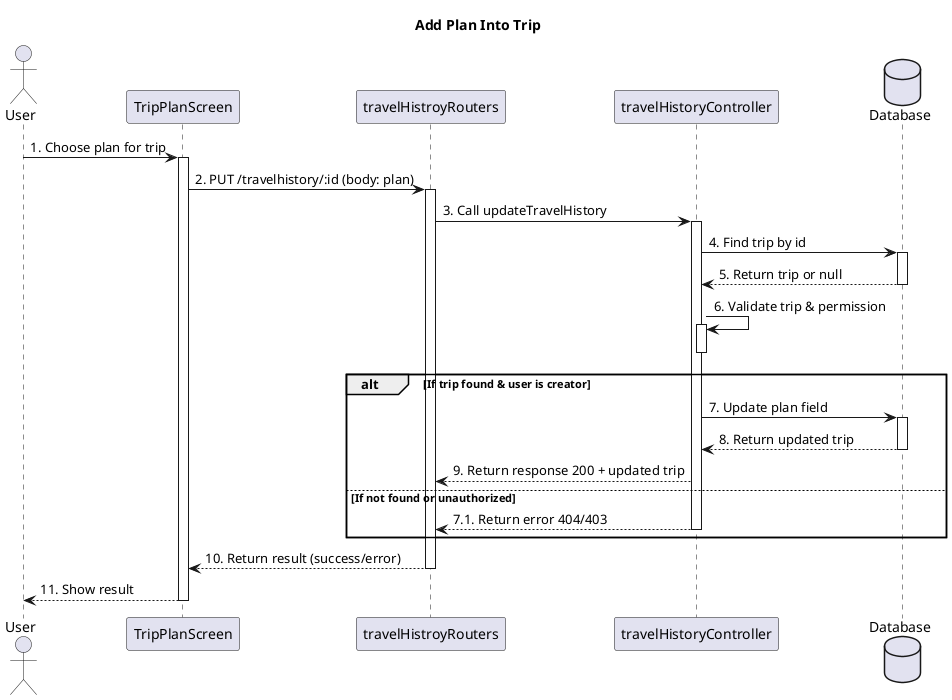 @startuml
' Sequence diagram: Add Plan Into Trip
' Flow: FE calls PUT /travelhistory/:id (body: plan) -> router -> controller -> model -> return result

title Add Plan Into Trip

actor User
participant TripPlanScreen
participant travelHistroyRouters
participant travelHistoryController
Database Database

User -> TripPlanScreen : 1. Choose plan for trip
activate TripPlanScreen
TripPlanScreen -> travelHistroyRouters : 2. PUT /travelhistory/:id (body: plan)
activate travelHistroyRouters

travelHistroyRouters -> travelHistoryController : 3. Call updateTravelHistory
activate travelHistoryController

travelHistoryController -> Database : 4. Find trip by id
activate Database
Database --> travelHistoryController : 5. Return trip or null
deactivate Database

travelHistoryController -> travelHistoryController : 6. Validate trip & permission
activate travelHistoryController
deactivate travelHistoryController

alt If trip found & user is creator
    travelHistoryController -> Database : 7. Update plan field
    activate Database
    Database --> travelHistoryController : 8. Return updated trip
    deactivate Database

    travelHistoryController --> travelHistroyRouters : 9. Return response 200 + updated trip
else If not found or unauthorized
    travelHistoryController --> travelHistroyRouters : 7.1. Return error 404/403
    deactivate travelHistoryController
end

travelHistroyRouters --> TripPlanScreen : 10. Return result (success/error)
deactivate travelHistroyRouters
TripPlanScreen --> User : 11. Show result
deactivate TripPlanScreen

@enduml
